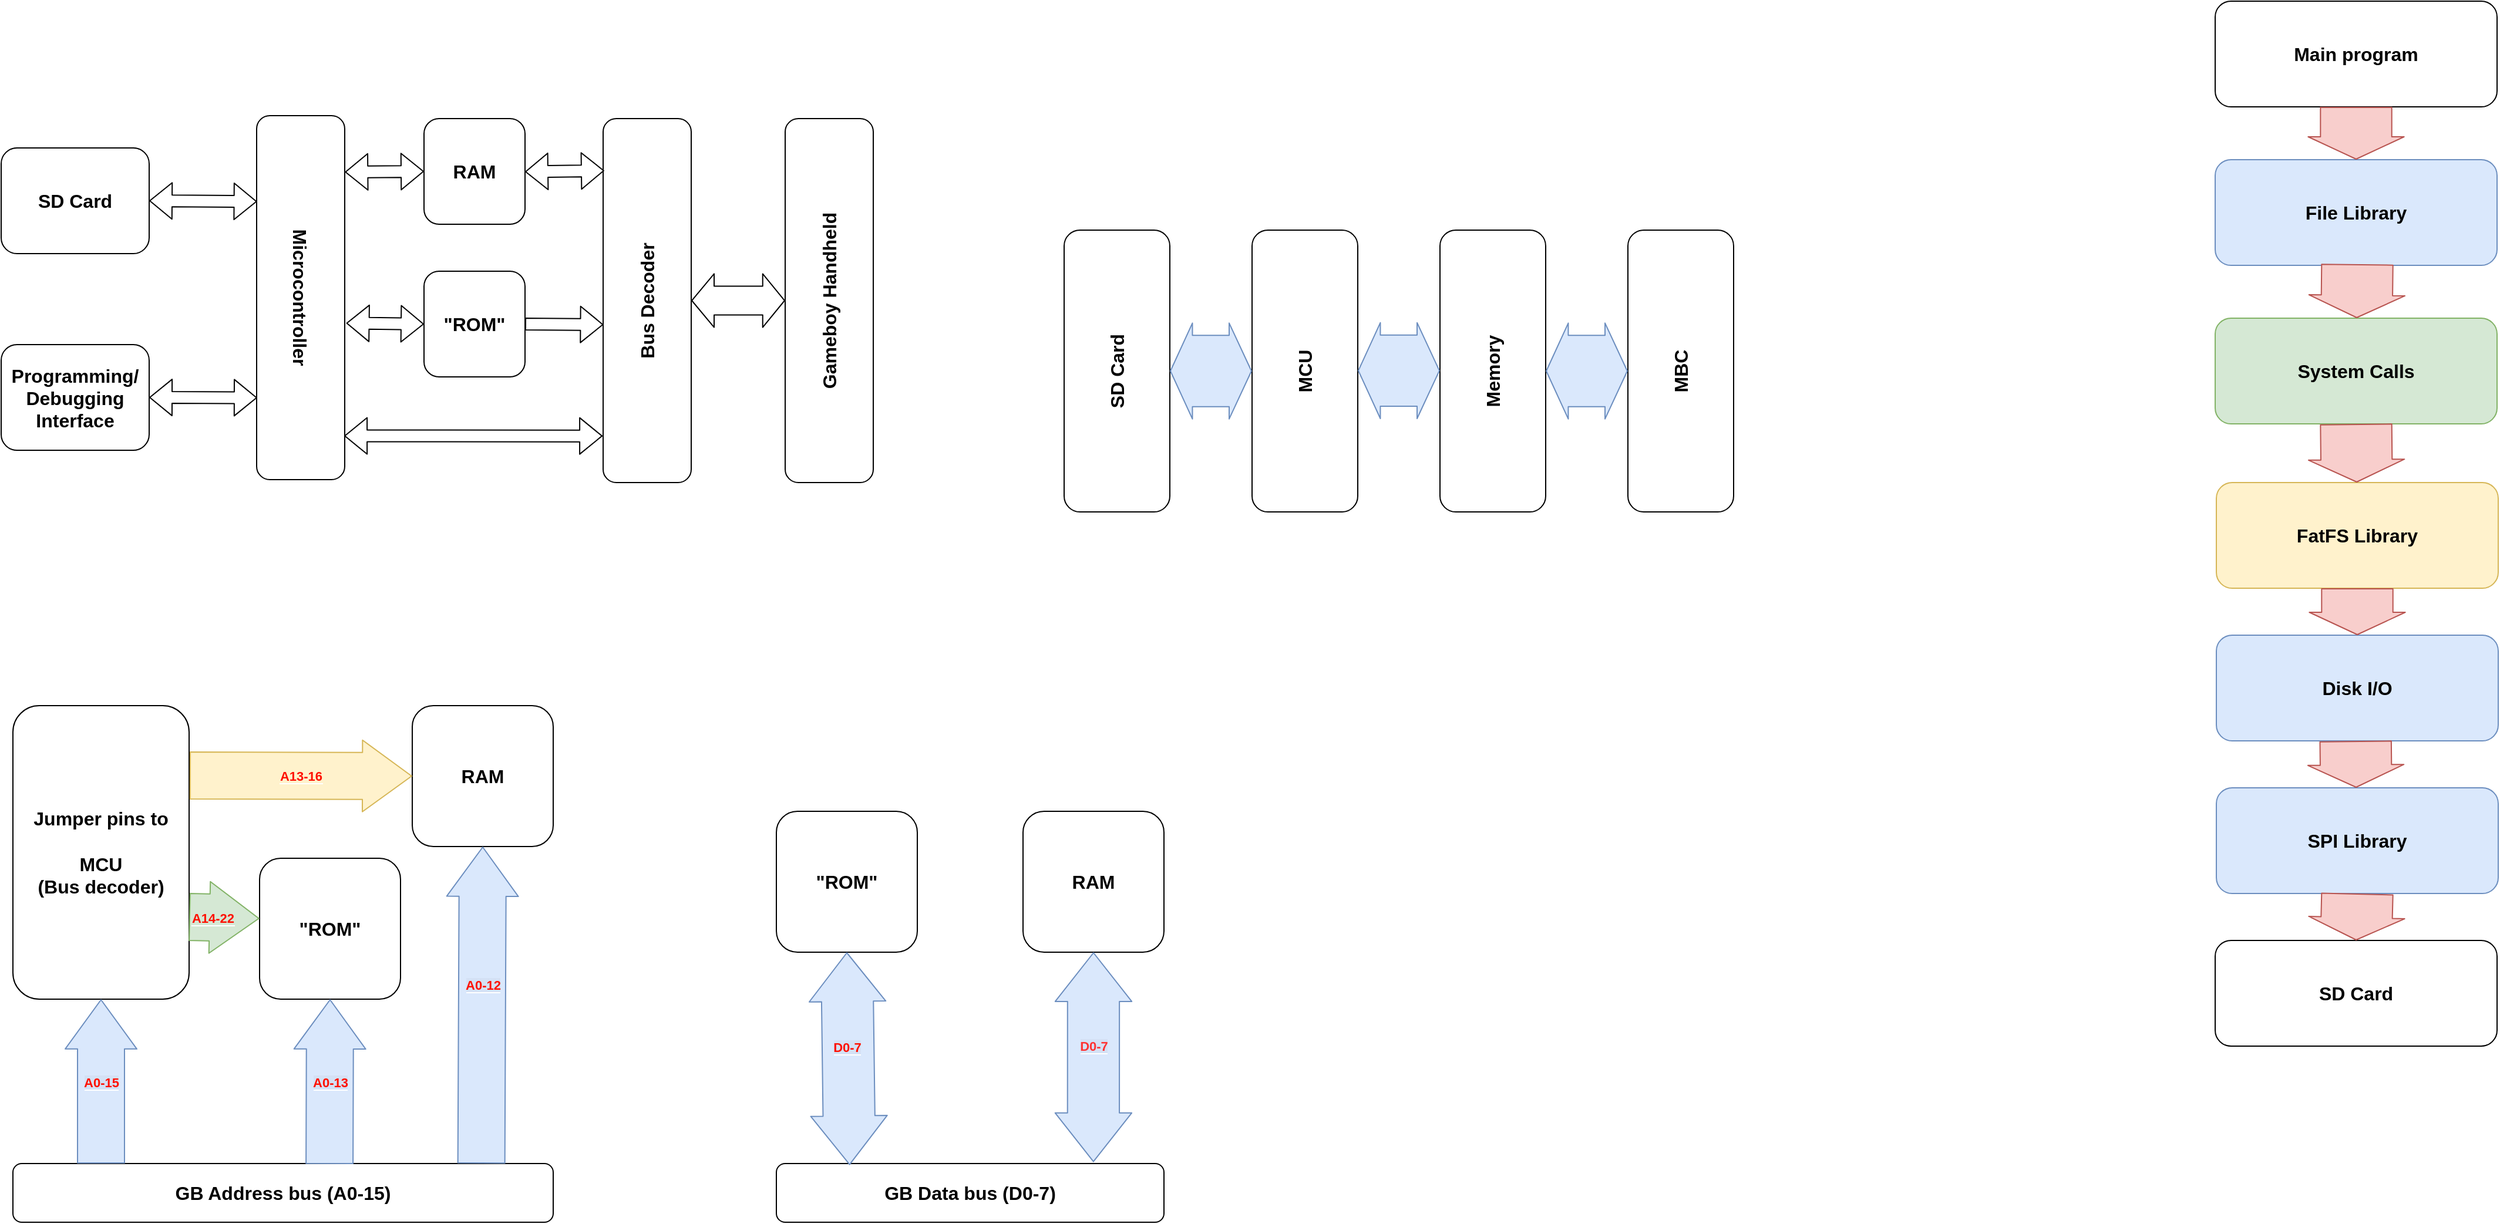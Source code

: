 <mxfile version="13.0.3" type="device"><diagram id="snOaildjJ98IGBjXaVsH" name="Page-1"><mxGraphModel dx="1551" dy="1151" grid="1" gridSize="10" guides="1" tooltips="1" connect="1" arrows="1" fold="1" page="1" pageScale="1" pageWidth="827" pageHeight="1169" math="0" shadow="0"><root><mxCell id="0"/><mxCell id="1" parent="0"/><mxCell id="WPgIiO7ZMPiAxyLPxOEn-1" value="&lt;font style=&quot;font-size: 16px&quot;&gt;&lt;b&gt;&quot;ROM&quot;&lt;/b&gt;&lt;/font&gt;" style="rounded=1;whiteSpace=wrap;html=1;" parent="1" vertex="1"><mxGeometry x="410" y="330" width="86" height="90" as="geometry"/></mxCell><mxCell id="WPgIiO7ZMPiAxyLPxOEn-2" value="&lt;span style=&quot;font-size: 16px&quot;&gt;&lt;b&gt;RAM&lt;/b&gt;&lt;/span&gt;" style="rounded=1;whiteSpace=wrap;html=1;" parent="1" vertex="1"><mxGeometry x="410" y="200" width="86" height="90" as="geometry"/></mxCell><mxCell id="WPgIiO7ZMPiAxyLPxOEn-3" value="&lt;span style=&quot;font-size: 16px&quot;&gt;&lt;b&gt;Bus Decoder&lt;/b&gt;&lt;/span&gt;" style="rounded=1;whiteSpace=wrap;html=1;rotation=-90;" parent="1" vertex="1"><mxGeometry x="445" y="317.5" width="310" height="75" as="geometry"/></mxCell><mxCell id="WPgIiO7ZMPiAxyLPxOEn-4" value="&lt;span style=&quot;font-size: 16px&quot;&gt;&lt;b&gt;Microcontroller&lt;/b&gt;&lt;/span&gt;" style="rounded=1;whiteSpace=wrap;html=1;rotation=90;" parent="1" vertex="1"><mxGeometry x="150" y="315" width="310" height="75" as="geometry"/></mxCell><mxCell id="WPgIiO7ZMPiAxyLPxOEn-5" value="" style="shape=flexArrow;endArrow=classic;startArrow=classic;html=1;exitX=0.155;exitY=-0.002;exitDx=0;exitDy=0;exitPerimeter=0;entryX=0;entryY=0.5;entryDx=0;entryDy=0;" parent="1" source="WPgIiO7ZMPiAxyLPxOEn-4" target="WPgIiO7ZMPiAxyLPxOEn-2" edge="1"><mxGeometry width="50" height="50" relative="1" as="geometry"><mxPoint x="460" y="460" as="sourcePoint"/><mxPoint x="510" y="410" as="targetPoint"/></mxGeometry></mxCell><mxCell id="WPgIiO7ZMPiAxyLPxOEn-6" value="" style="shape=flexArrow;endArrow=classic;startArrow=classic;html=1;entryX=0;entryY=0.5;entryDx=0;entryDy=0;exitX=0.57;exitY=-0.017;exitDx=0;exitDy=0;exitPerimeter=0;" parent="1" source="WPgIiO7ZMPiAxyLPxOEn-4" target="WPgIiO7ZMPiAxyLPxOEn-1" edge="1"><mxGeometry width="50" height="50" relative="1" as="geometry"><mxPoint x="357" y="375" as="sourcePoint"/><mxPoint x="460" y="310" as="targetPoint"/></mxGeometry></mxCell><mxCell id="WPgIiO7ZMPiAxyLPxOEn-7" value="" style="shape=flexArrow;endArrow=classic;startArrow=classic;html=1;exitX=0.155;exitY=-0.002;exitDx=0;exitDy=0;exitPerimeter=0;entryX=0.857;entryY=0.013;entryDx=0;entryDy=0;entryPerimeter=0;" parent="1" target="WPgIiO7ZMPiAxyLPxOEn-3" edge="1"><mxGeometry width="50" height="50" relative="1" as="geometry"><mxPoint x="496.0" y="245.21" as="sourcePoint"/><mxPoint x="548.35" y="244.66" as="targetPoint"/></mxGeometry></mxCell><mxCell id="WPgIiO7ZMPiAxyLPxOEn-9" value="&lt;span style=&quot;font-size: 16px&quot;&gt;&lt;b&gt;Gameboy Handheld&lt;/b&gt;&lt;/span&gt;" style="rounded=1;whiteSpace=wrap;html=1;rotation=-90;" parent="1" vertex="1"><mxGeometry x="600" y="317.5" width="310" height="75" as="geometry"/></mxCell><mxCell id="WPgIiO7ZMPiAxyLPxOEn-10" value="" style="shape=flexArrow;endArrow=classic;startArrow=classic;html=1;exitX=0.5;exitY=1;exitDx=0;exitDy=0;entryX=0.5;entryY=0;entryDx=0;entryDy=0;width=24.571;endSize=5.88;" parent="1" source="WPgIiO7ZMPiAxyLPxOEn-3" target="WPgIiO7ZMPiAxyLPxOEn-9" edge="1"><mxGeometry width="50" height="50" relative="1" as="geometry"><mxPoint x="710" y="400" as="sourcePoint"/><mxPoint x="760" y="350" as="targetPoint"/></mxGeometry></mxCell><mxCell id="WPgIiO7ZMPiAxyLPxOEn-11" value="" style="shape=flexArrow;endArrow=classic;startArrow=classic;html=1;entryX=0.128;entryY=-0.006;entryDx=0;entryDy=0;exitX=0.88;exitY=0.006;exitDx=0;exitDy=0;exitPerimeter=0;entryPerimeter=0;" parent="1" source="WPgIiO7ZMPiAxyLPxOEn-4" target="WPgIiO7ZMPiAxyLPxOEn-3" edge="1"><mxGeometry width="50" height="50" relative="1" as="geometry"><mxPoint x="429.995" y="470.0" as="sourcePoint"/><mxPoint x="496.22" y="470.8" as="targetPoint"/></mxGeometry></mxCell><mxCell id="WPgIiO7ZMPiAxyLPxOEn-13" value="&lt;span style=&quot;font-size: 16px&quot;&gt;&lt;b&gt;SD Card&lt;br&gt;&lt;/b&gt;&lt;/span&gt;" style="rounded=1;whiteSpace=wrap;html=1;" parent="1" vertex="1"><mxGeometry x="50" y="225" width="126" height="90" as="geometry"/></mxCell><mxCell id="WPgIiO7ZMPiAxyLPxOEn-14" value="&lt;span style=&quot;font-size: 16px&quot;&gt;&lt;b&gt;Programming/&lt;br&gt;Debugging&lt;br&gt;Interface&lt;br&gt;&lt;/b&gt;&lt;/span&gt;" style="rounded=1;whiteSpace=wrap;html=1;" parent="1" vertex="1"><mxGeometry x="50" y="392.5" width="126" height="90" as="geometry"/></mxCell><mxCell id="WPgIiO7ZMPiAxyLPxOEn-15" value="" style="shape=flexArrow;endArrow=classic;startArrow=classic;html=1;exitX=1;exitY=0.5;exitDx=0;exitDy=0;entryX=0.236;entryY=0.996;entryDx=0;entryDy=0;entryPerimeter=0;" parent="1" source="WPgIiO7ZMPiAxyLPxOEn-13" target="WPgIiO7ZMPiAxyLPxOEn-4" edge="1"><mxGeometry width="50" height="50" relative="1" as="geometry"><mxPoint x="180.0" y="270.21" as="sourcePoint"/><mxPoint x="247.35" y="269.66" as="targetPoint"/></mxGeometry></mxCell><mxCell id="WPgIiO7ZMPiAxyLPxOEn-16" value="" style="shape=flexArrow;endArrow=classic;startArrow=classic;html=1;exitX=1;exitY=0.5;exitDx=0;exitDy=0;entryX=0.775;entryY=0.994;entryDx=0;entryDy=0;entryPerimeter=0;" parent="1" source="WPgIiO7ZMPiAxyLPxOEn-14" target="WPgIiO7ZMPiAxyLPxOEn-4" edge="1"><mxGeometry width="50" height="50" relative="1" as="geometry"><mxPoint x="176" y="437.17" as="sourcePoint"/><mxPoint x="267.8" y="437.83" as="targetPoint"/></mxGeometry></mxCell><mxCell id="VLRPHzPwhgsG2N_sahuS-1" value="" style="shape=flexArrow;endArrow=classic;html=1;exitX=1;exitY=0.5;exitDx=0;exitDy=0;entryX=0.434;entryY=0.003;entryDx=0;entryDy=0;entryPerimeter=0;" parent="1" source="WPgIiO7ZMPiAxyLPxOEn-1" target="WPgIiO7ZMPiAxyLPxOEn-3" edge="1"><mxGeometry width="50" height="50" relative="1" as="geometry"><mxPoint x="500" y="400" as="sourcePoint"/><mxPoint x="550" y="350" as="targetPoint"/></mxGeometry></mxCell><mxCell id="VLRPHzPwhgsG2N_sahuS-2" value="&lt;span style=&quot;font-size: 16px&quot;&gt;&lt;b&gt;GB Address bus (A0-15)&lt;/b&gt;&lt;/span&gt;" style="rounded=1;whiteSpace=wrap;html=1;" parent="1" vertex="1"><mxGeometry x="60" y="1090" width="460" height="50" as="geometry"/></mxCell><mxCell id="VLRPHzPwhgsG2N_sahuS-3" value="&lt;span style=&quot;font-size: 16px&quot;&gt;&lt;b&gt;Jumper pins to&lt;br&gt;&lt;br&gt;MCU &lt;br&gt;(Bus decoder)&lt;/b&gt;&lt;/span&gt;" style="rounded=1;whiteSpace=wrap;html=1;" parent="1" vertex="1"><mxGeometry x="60" y="700" width="150" height="250" as="geometry"/></mxCell><mxCell id="VLRPHzPwhgsG2N_sahuS-4" value="" style="shape=flexArrow;endArrow=classic;html=1;entryX=0.5;entryY=1;entryDx=0;entryDy=0;width=40;endSize=13.64;fillColor=#dae8fc;strokeColor=#6c8ebf;" parent="1" target="VLRPHzPwhgsG2N_sahuS-3" edge="1"><mxGeometry width="50" height="50" relative="1" as="geometry"><mxPoint x="135" y="1090" as="sourcePoint"/><mxPoint x="460" y="880" as="targetPoint"/></mxGeometry></mxCell><mxCell id="VLRPHzPwhgsG2N_sahuS-5" value="&lt;font color=&quot;#ff1100&quot;&gt;&lt;b style=&quot;background-color: rgb(212 , 225 , 245)&quot;&gt;A0-15&lt;/b&gt;&lt;/font&gt;" style="edgeLabel;html=1;align=center;verticalAlign=middle;resizable=0;points=[];" parent="VLRPHzPwhgsG2N_sahuS-4" vertex="1" connectable="0"><mxGeometry x="0.266" y="-16" relative="1" as="geometry"><mxPoint x="-16.22" y="18.84" as="offset"/></mxGeometry></mxCell><mxCell id="VLRPHzPwhgsG2N_sahuS-6" value="&lt;span style=&quot;font-size: 16px&quot;&gt;&lt;b&gt;&quot;ROM&quot;&lt;/b&gt;&lt;/span&gt;" style="rounded=1;whiteSpace=wrap;html=1;" parent="1" vertex="1"><mxGeometry x="270" y="830" width="120" height="120" as="geometry"/></mxCell><mxCell id="VLRPHzPwhgsG2N_sahuS-7" value="&lt;span style=&quot;font-size: 16px&quot;&gt;&lt;b&gt;RAM&lt;/b&gt;&lt;/span&gt;" style="rounded=1;whiteSpace=wrap;html=1;" parent="1" vertex="1"><mxGeometry x="400" y="700" width="120" height="120" as="geometry"/></mxCell><mxCell id="VLRPHzPwhgsG2N_sahuS-8" value="" style="shape=flexArrow;endArrow=classic;html=1;exitX=0.586;exitY=0.008;exitDx=0;exitDy=0;exitPerimeter=0;width=40;endSize=13.64;entryX=0.5;entryY=1;entryDx=0;entryDy=0;fillColor=#dae8fc;strokeColor=#6c8ebf;" parent="1" source="VLRPHzPwhgsG2N_sahuS-2" target="VLRPHzPwhgsG2N_sahuS-6" edge="1"><mxGeometry width="50" height="50" relative="1" as="geometry"><mxPoint x="330.3" y="1089.8" as="sourcePoint"/><mxPoint x="329.7" y="950" as="targetPoint"/></mxGeometry></mxCell><mxCell id="VLRPHzPwhgsG2N_sahuS-9" value="&lt;font color=&quot;#ff1100&quot;&gt;&lt;b style=&quot;background-color: rgb(212 , 225 , 245)&quot;&gt;A0-13&lt;/b&gt;&lt;/font&gt;" style="edgeLabel;html=1;align=center;verticalAlign=middle;resizable=0;points=[];" parent="VLRPHzPwhgsG2N_sahuS-8" vertex="1" connectable="0"><mxGeometry x="0.266" y="-16" relative="1" as="geometry"><mxPoint x="-16.22" y="18.84" as="offset"/></mxGeometry></mxCell><mxCell id="VLRPHzPwhgsG2N_sahuS-10" value="" style="shape=flexArrow;endArrow=classic;html=1;exitX=0.867;exitY=0;exitDx=0;exitDy=0;exitPerimeter=0;width=40;endSize=13.64;entryX=0.5;entryY=1;entryDx=0;entryDy=0;fillColor=#dae8fc;strokeColor=#6c8ebf;" parent="1" source="VLRPHzPwhgsG2N_sahuS-2" target="VLRPHzPwhgsG2N_sahuS-7" edge="1"><mxGeometry width="50" height="50" relative="1" as="geometry"><mxPoint x="460.51" y="1021.2" as="sourcePoint"/><mxPoint x="459.492" y="880" as="targetPoint"/></mxGeometry></mxCell><mxCell id="VLRPHzPwhgsG2N_sahuS-11" value="&lt;font color=&quot;#ff1100&quot;&gt;&lt;b style=&quot;background-color: rgb(212 , 225 , 245)&quot;&gt;A0-12&lt;/b&gt;&lt;/font&gt;" style="edgeLabel;html=1;align=center;verticalAlign=middle;resizable=0;points=[];" parent="VLRPHzPwhgsG2N_sahuS-10" vertex="1" connectable="0"><mxGeometry x="0.266" y="-16" relative="1" as="geometry"><mxPoint x="-16.22" y="18.84" as="offset"/></mxGeometry></mxCell><mxCell id="VLRPHzPwhgsG2N_sahuS-12" value="" style="shape=flexArrow;endArrow=classic;html=1;exitX=1.003;exitY=0.238;exitDx=0;exitDy=0;width=40;endSize=13.64;entryX=0;entryY=0.5;entryDx=0;entryDy=0;exitPerimeter=0;fillColor=#fff2cc;strokeColor=#d6b656;" parent="1" source="VLRPHzPwhgsG2N_sahuS-3" target="VLRPHzPwhgsG2N_sahuS-7" edge="1"><mxGeometry width="50" height="50" relative="1" as="geometry"><mxPoint x="340.0" y="850.0" as="sourcePoint"/><mxPoint x="341.18" y="580" as="targetPoint"/></mxGeometry></mxCell><mxCell id="VLRPHzPwhgsG2N_sahuS-13" value="&lt;font color=&quot;#ff1100&quot;&gt;&lt;b style=&quot;background-color: rgb(255 , 242 , 204)&quot;&gt;A13-16&lt;/b&gt;&lt;/font&gt;" style="edgeLabel;html=1;align=center;verticalAlign=middle;resizable=0;points=[];" parent="VLRPHzPwhgsG2N_sahuS-12" vertex="1" connectable="0"><mxGeometry x="0.266" y="-16" relative="1" as="geometry"><mxPoint x="-25.41" y="-15.82" as="offset"/></mxGeometry></mxCell><mxCell id="VLRPHzPwhgsG2N_sahuS-15" value="" style="shape=flexArrow;endArrow=classic;html=1;exitX=1.003;exitY=0.238;exitDx=0;exitDy=0;width=40;endSize=13.64;entryX=-0.001;entryY=0.427;entryDx=0;entryDy=0;exitPerimeter=0;entryPerimeter=0;fillColor=#d5e8d4;strokeColor=#82b366;" parent="1" target="VLRPHzPwhgsG2N_sahuS-6" edge="1"><mxGeometry width="50" height="50" relative="1" as="geometry"><mxPoint x="210.0" y="880" as="sourcePoint"/><mxPoint x="399.55" y="880.5" as="targetPoint"/></mxGeometry></mxCell><mxCell id="VLRPHzPwhgsG2N_sahuS-16" value="&lt;font color=&quot;#ff1100&quot;&gt;&lt;b style=&quot;background-color: rgb(213 , 232 , 212)&quot;&gt;A14-22&lt;/b&gt;&lt;/font&gt;" style="edgeLabel;html=1;align=center;verticalAlign=middle;resizable=0;points=[];" parent="VLRPHzPwhgsG2N_sahuS-15" vertex="1" connectable="0"><mxGeometry x="0.266" y="-16" relative="1" as="geometry"><mxPoint x="-17.66" y="-15.82" as="offset"/></mxGeometry></mxCell><mxCell id="VLRPHzPwhgsG2N_sahuS-17" value="&lt;span style=&quot;font-size: 16px&quot;&gt;&lt;b&gt;GB Data bus (D0-7)&lt;/b&gt;&lt;/span&gt;" style="rounded=1;whiteSpace=wrap;html=1;" parent="1" vertex="1"><mxGeometry x="710" y="1090" width="330" height="50" as="geometry"/></mxCell><mxCell id="VLRPHzPwhgsG2N_sahuS-18" value="&lt;span style=&quot;font-size: 16px&quot;&gt;&lt;b&gt;&quot;ROM&quot;&lt;/b&gt;&lt;/span&gt;" style="rounded=1;whiteSpace=wrap;html=1;" parent="1" vertex="1"><mxGeometry x="710" y="790" width="120" height="120" as="geometry"/></mxCell><mxCell id="VLRPHzPwhgsG2N_sahuS-19" value="&lt;span style=&quot;font-size: 16px&quot;&gt;&lt;b&gt;RAM&lt;/b&gt;&lt;/span&gt;" style="rounded=1;whiteSpace=wrap;html=1;" parent="1" vertex="1"><mxGeometry x="920" y="790" width="120" height="120" as="geometry"/></mxCell><mxCell id="VLRPHzPwhgsG2N_sahuS-23" value="" style="shape=flexArrow;endArrow=classic;startArrow=classic;html=1;entryX=0.5;entryY=1;entryDx=0;entryDy=0;exitX=0.189;exitY=0.027;exitDx=0;exitDy=0;exitPerimeter=0;width=44.167;endSize=13.483;startSize=13.483;fillColor=#dae8fc;strokeColor=#6c8ebf;" parent="1" source="VLRPHzPwhgsG2N_sahuS-17" target="VLRPHzPwhgsG2N_sahuS-18" edge="1"><mxGeometry width="50" height="50" relative="1" as="geometry"><mxPoint x="780" y="1020" as="sourcePoint"/><mxPoint x="830" y="970" as="targetPoint"/></mxGeometry></mxCell><mxCell id="VLRPHzPwhgsG2N_sahuS-25" value="&lt;font color=&quot;#ff1100&quot;&gt;&lt;b style=&quot;background-color: rgb(212 , 225 , 245)&quot;&gt;D0-7&lt;/b&gt;&lt;/font&gt;" style="edgeLabel;html=1;align=center;verticalAlign=middle;resizable=0;points=[];" parent="VLRPHzPwhgsG2N_sahuS-23" vertex="1" connectable="0"><mxGeometry x="0.153" y="-2" relative="1" as="geometry"><mxPoint x="-3" y="3.49" as="offset"/></mxGeometry></mxCell><mxCell id="VLRPHzPwhgsG2N_sahuS-24" value="" style="shape=flexArrow;endArrow=classic;startArrow=classic;html=1;entryX=0.5;entryY=1;entryDx=0;entryDy=0;exitX=0.818;exitY=-0.023;exitDx=0;exitDy=0;exitPerimeter=0;width=44.167;endSize=13.483;startSize=13.483;fillColor=#dae8fc;strokeColor=#6c8ebf;" parent="1" source="VLRPHzPwhgsG2N_sahuS-17" target="VLRPHzPwhgsG2N_sahuS-19" edge="1"><mxGeometry width="50" height="50" relative="1" as="geometry"><mxPoint x="782.37" y="1101.35" as="sourcePoint"/><mxPoint x="780" y="920" as="targetPoint"/></mxGeometry></mxCell><mxCell id="VLRPHzPwhgsG2N_sahuS-26" value="&lt;font color=&quot;#ff3333&quot;&gt;&lt;b style=&quot;background-color: rgb(212 , 225 , 245)&quot;&gt;D0-7&lt;/b&gt;&lt;/font&gt;" style="edgeLabel;html=1;align=center;verticalAlign=middle;resizable=0;points=[];" parent="VLRPHzPwhgsG2N_sahuS-24" vertex="1" connectable="0"><mxGeometry x="0.103" y="3" relative="1" as="geometry"><mxPoint x="3.03" y="-0.23" as="offset"/></mxGeometry></mxCell><mxCell id="VLRPHzPwhgsG2N_sahuS-27" value="&lt;span style=&quot;font-size: 16px&quot;&gt;&lt;b&gt;Memory&lt;/b&gt;&lt;/span&gt;" style="rounded=1;whiteSpace=wrap;html=1;rotation=-90;" parent="1" vertex="1"><mxGeometry x="1200" y="370" width="240" height="90" as="geometry"/></mxCell><mxCell id="VLRPHzPwhgsG2N_sahuS-28" value="&lt;span style=&quot;font-size: 16px&quot;&gt;&lt;b&gt;MCU&lt;/b&gt;&lt;/span&gt;" style="rounded=1;whiteSpace=wrap;html=1;rotation=-90;" parent="1" vertex="1"><mxGeometry x="1040" y="370" width="240" height="90" as="geometry"/></mxCell><mxCell id="VLRPHzPwhgsG2N_sahuS-29" value="&lt;span style=&quot;font-size: 16px&quot;&gt;&lt;b&gt;MBC&lt;/b&gt;&lt;/span&gt;" style="rounded=1;whiteSpace=wrap;html=1;rotation=-90;" parent="1" vertex="1"><mxGeometry x="1360" y="370" width="240" height="90" as="geometry"/></mxCell><mxCell id="VLRPHzPwhgsG2N_sahuS-31" value="&lt;span style=&quot;font-size: 16px&quot;&gt;&lt;b&gt;SD Card&lt;/b&gt;&lt;/span&gt;" style="rounded=1;whiteSpace=wrap;html=1;rotation=-90;" parent="1" vertex="1"><mxGeometry x="880" y="370" width="240" height="90" as="geometry"/></mxCell><mxCell id="VLRPHzPwhgsG2N_sahuS-32" value="" style="shape=flexArrow;endArrow=classic;startArrow=classic;html=1;exitX=0.5;exitY=1;exitDx=0;exitDy=0;entryX=0.5;entryY=0;entryDx=0;entryDy=0;width=60.69;startSize=5.91;fillColor=#dae8fc;strokeColor=#6c8ebf;" parent="1" source="VLRPHzPwhgsG2N_sahuS-31" target="VLRPHzPwhgsG2N_sahuS-28" edge="1"><mxGeometry width="50" height="50" relative="1" as="geometry"><mxPoint x="1130" y="270" as="sourcePoint"/><mxPoint x="1180" y="220" as="targetPoint"/></mxGeometry></mxCell><mxCell id="VLRPHzPwhgsG2N_sahuS-33" value="" style="shape=flexArrow;endArrow=classic;startArrow=classic;html=1;exitX=0.5;exitY=1;exitDx=0;exitDy=0;entryX=0.5;entryY=0;entryDx=0;entryDy=0;width=60.69;startSize=5.91;fillColor=#dae8fc;strokeColor=#6c8ebf;" parent="1" edge="1"><mxGeometry width="50" height="50" relative="1" as="geometry"><mxPoint x="1205.0" y="414.66" as="sourcePoint"/><mxPoint x="1275.0" y="414.66" as="targetPoint"/></mxGeometry></mxCell><mxCell id="VLRPHzPwhgsG2N_sahuS-34" value="" style="shape=flexArrow;endArrow=classic;startArrow=classic;html=1;width=60.69;startSize=5.91;exitX=0.5;exitY=1;exitDx=0;exitDy=0;entryX=0.5;entryY=0;entryDx=0;entryDy=0;fillColor=#dae8fc;strokeColor=#6c8ebf;" parent="1" source="VLRPHzPwhgsG2N_sahuS-27" target="VLRPHzPwhgsG2N_sahuS-29" edge="1"><mxGeometry width="50" height="50" relative="1" as="geometry"><mxPoint x="1370" y="415" as="sourcePoint"/><mxPoint x="1430" y="415" as="targetPoint"/></mxGeometry></mxCell><mxCell id="OsVFVGqOxkt_r2PrLJmn-1" value="&lt;span style=&quot;font-size: 16px&quot;&gt;&lt;b&gt;SPI Library&lt;/b&gt;&lt;/span&gt;" style="rounded=1;whiteSpace=wrap;html=1;rotation=0;direction=east;fillColor=#dae8fc;strokeColor=#6c8ebf;" vertex="1" parent="1"><mxGeometry x="1936" y="770" width="240" height="90" as="geometry"/></mxCell><mxCell id="OsVFVGqOxkt_r2PrLJmn-2" value="&lt;span style=&quot;font-size: 16px&quot;&gt;&lt;b&gt;Disk I/O&lt;/b&gt;&lt;/span&gt;" style="rounded=1;whiteSpace=wrap;html=1;rotation=0;direction=east;fillColor=#dae8fc;strokeColor=#6c8ebf;" vertex="1" parent="1"><mxGeometry x="1936" y="640" width="240" height="90" as="geometry"/></mxCell><mxCell id="OsVFVGqOxkt_r2PrLJmn-3" value="&lt;span style=&quot;font-size: 16px&quot;&gt;&lt;b&gt;SD Card&lt;/b&gt;&lt;/span&gt;" style="rounded=1;whiteSpace=wrap;html=1;rotation=0;direction=east;" vertex="1" parent="1"><mxGeometry x="1935" y="900" width="240" height="90" as="geometry"/></mxCell><mxCell id="OsVFVGqOxkt_r2PrLJmn-4" value="&lt;span style=&quot;font-size: 16px&quot;&gt;&lt;b&gt;FatFS Library&lt;/b&gt;&lt;/span&gt;" style="rounded=1;whiteSpace=wrap;html=1;rotation=0;direction=east;fillColor=#fff2cc;strokeColor=#d6b656;" vertex="1" parent="1"><mxGeometry x="1936" y="510" width="240" height="90" as="geometry"/></mxCell><mxCell id="OsVFVGqOxkt_r2PrLJmn-5" value="" style="shape=flexArrow;endArrow=classic;startArrow=none;html=1;exitX=0.5;exitY=1;exitDx=0;exitDy=0;entryX=0.5;entryY=0;entryDx=0;entryDy=0;width=60.69;startSize=5.91;fillColor=#f8cecc;strokeColor=#b85450;startFill=0;" edge="1" parent="1" source="OsVFVGqOxkt_r2PrLJmn-4" target="OsVFVGqOxkt_r2PrLJmn-2"><mxGeometry width="50" height="50" relative="1" as="geometry"><mxPoint x="2200" y="730" as="sourcePoint"/><mxPoint x="2250" y="780" as="targetPoint"/></mxGeometry></mxCell><mxCell id="OsVFVGqOxkt_r2PrLJmn-6" value="" style="shape=flexArrow;endArrow=classic;startArrow=none;html=1;exitX=0.5;exitY=1;exitDx=0;exitDy=0;width=60.69;startSize=5.91;fillColor=#f8cecc;strokeColor=#b85450;startFill=0;" edge="1" parent="1"><mxGeometry width="50" height="50" relative="1" as="geometry"><mxPoint x="2054.58" y="730" as="sourcePoint"/><mxPoint x="2055" y="770" as="targetPoint"/></mxGeometry></mxCell><mxCell id="OsVFVGqOxkt_r2PrLJmn-7" value="" style="shape=flexArrow;endArrow=classic;startArrow=none;html=1;width=60.69;startSize=5.91;exitX=0.5;exitY=1;exitDx=0;exitDy=0;entryX=0.5;entryY=0;entryDx=0;entryDy=0;fillColor=#f8cecc;strokeColor=#b85450;startFill=0;" edge="1" parent="1" source="OsVFVGqOxkt_r2PrLJmn-1" target="OsVFVGqOxkt_r2PrLJmn-3"><mxGeometry width="50" height="50" relative="1" as="geometry"><mxPoint x="2055" y="970" as="sourcePoint"/><mxPoint x="2055" y="1030" as="targetPoint"/></mxGeometry></mxCell><mxCell id="OsVFVGqOxkt_r2PrLJmn-13" value="&lt;span style=&quot;font-size: 16px&quot;&gt;&lt;b&gt;System Calls&lt;/b&gt;&lt;/span&gt;" style="rounded=1;whiteSpace=wrap;html=1;rotation=0;direction=east;fillColor=#d5e8d4;strokeColor=#82b366;" vertex="1" parent="1"><mxGeometry x="1935" y="370" width="240" height="90" as="geometry"/></mxCell><mxCell id="OsVFVGqOxkt_r2PrLJmn-15" value="&lt;span style=&quot;font-size: 16px&quot;&gt;&lt;b&gt;File Library&lt;/b&gt;&lt;/span&gt;" style="rounded=1;whiteSpace=wrap;html=1;rotation=0;direction=east;fillColor=#dae8fc;strokeColor=#6c8ebf;" vertex="1" parent="1"><mxGeometry x="1935" y="235" width="240" height="90" as="geometry"/></mxCell><mxCell id="OsVFVGqOxkt_r2PrLJmn-17" value="&lt;span style=&quot;font-size: 16px&quot;&gt;&lt;b&gt;Main program&lt;/b&gt;&lt;/span&gt;" style="rounded=1;whiteSpace=wrap;html=1;rotation=0;direction=east;" vertex="1" parent="1"><mxGeometry x="1935" y="100" width="240" height="90" as="geometry"/></mxCell><mxCell id="OsVFVGqOxkt_r2PrLJmn-18" value="" style="shape=flexArrow;endArrow=classic;startArrow=none;html=1;exitX=0.5;exitY=1;exitDx=0;exitDy=0;entryX=0.5;entryY=0;entryDx=0;entryDy=0;width=60.69;startSize=5.91;fillColor=#f8cecc;strokeColor=#b85450;startFill=0;" edge="1" parent="1" source="OsVFVGqOxkt_r2PrLJmn-17" target="OsVFVGqOxkt_r2PrLJmn-15"><mxGeometry width="50" height="50" relative="1" as="geometry"><mxPoint x="2200" y="249" as="sourcePoint"/><mxPoint x="2250" y="300" as="targetPoint"/></mxGeometry></mxCell><mxCell id="OsVFVGqOxkt_r2PrLJmn-19" value="" style="shape=flexArrow;endArrow=classic;startArrow=none;html=1;exitX=0.5;exitY=1;exitDx=0;exitDy=0;width=60.69;startSize=5.91;fillColor=#f8cecc;strokeColor=#b85450;startFill=0;" edge="1" parent="1" target="OsVFVGqOxkt_r2PrLJmn-13"><mxGeometry width="50" height="50" relative="1" as="geometry"><mxPoint x="2056" y="324" as="sourcePoint"/><mxPoint x="2055" y="395" as="targetPoint"/></mxGeometry></mxCell><mxCell id="OsVFVGqOxkt_r2PrLJmn-20" value="" style="shape=flexArrow;endArrow=classic;startArrow=none;html=1;width=60.69;startSize=5.91;exitX=0.5;exitY=1;exitDx=0;exitDy=0;fillColor=#f8cecc;strokeColor=#b85450;startFill=0;" edge="1" parent="1" source="OsVFVGqOxkt_r2PrLJmn-13" target="OsVFVGqOxkt_r2PrLJmn-4"><mxGeometry width="50" height="50" relative="1" as="geometry"><mxPoint x="2055" y="490" as="sourcePoint"/><mxPoint x="2055" y="555" as="targetPoint"/></mxGeometry></mxCell></root></mxGraphModel></diagram></mxfile>